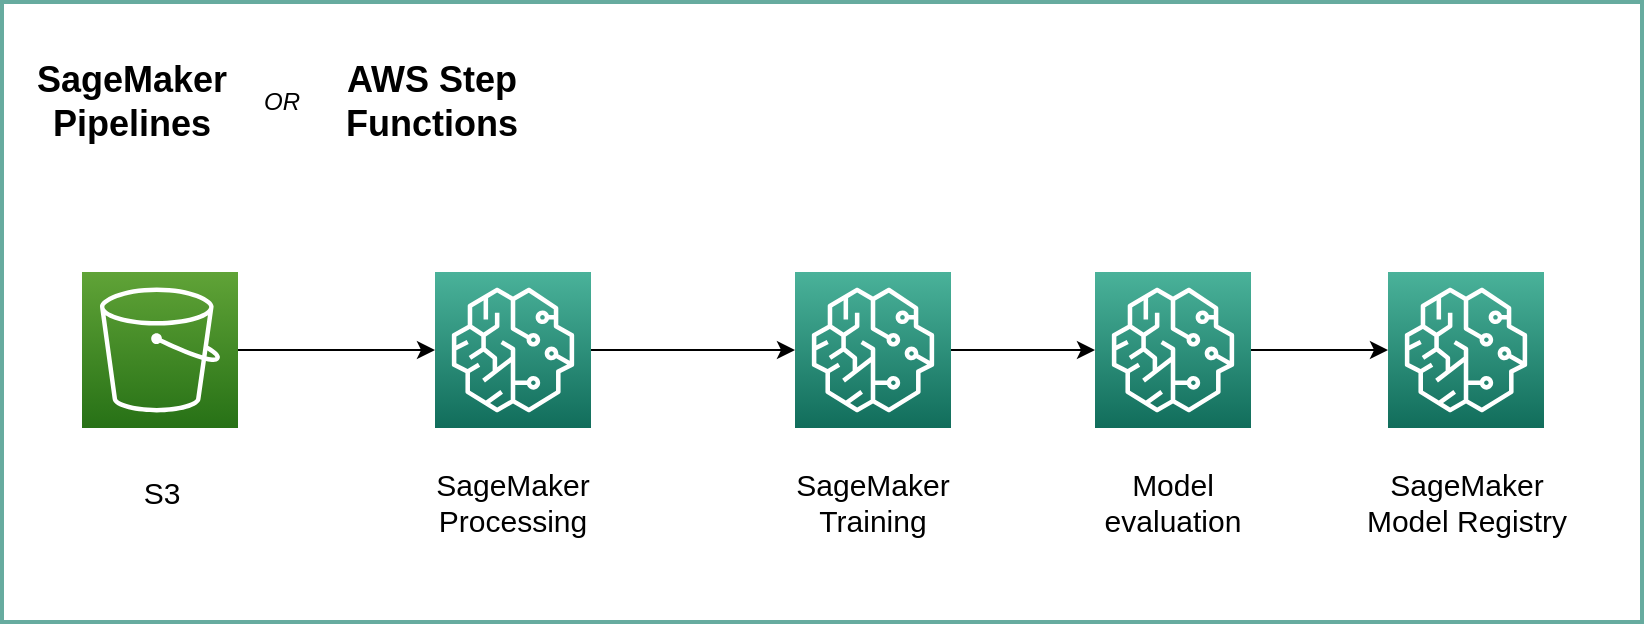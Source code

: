 <mxfile version="16.5.1" type="device"><diagram id="NxWrV8YxAC-2YEnWyyct" name="Page-1"><mxGraphModel dx="1106" dy="-103" grid="1" gridSize="10" guides="1" tooltips="1" connect="1" arrows="1" fold="1" page="1" pageScale="1" pageWidth="850" pageHeight="1100" math="0" shadow="0"><root><mxCell id="0"/><mxCell id="1" parent="0"/><mxCell id="5l_4_DpzjXtbKs1lmAAq-24" value="" style="rounded=0;whiteSpace=wrap;html=1;fillColor=none;strokeColor=#67AB9F;strokeWidth=2;" parent="1" vertex="1"><mxGeometry x="130" y="1440" width="820" height="310" as="geometry"/></mxCell><mxCell id="bV5CKh2ogEjYbWeEpln3-1" value="" style="edgeStyle=orthogonalEdgeStyle;rounded=0;orthogonalLoop=1;jettySize=auto;html=1;" parent="1" source="5l_4_DpzjXtbKs1lmAAq-2" target="5l_4_DpzjXtbKs1lmAAq-4" edge="1"><mxGeometry relative="1" as="geometry"/></mxCell><mxCell id="5l_4_DpzjXtbKs1lmAAq-2" value="" style="points=[[0,0,0],[0.25,0,0],[0.5,0,0],[0.75,0,0],[1,0,0],[0,1,0],[0.25,1,0],[0.5,1,0],[0.75,1,0],[1,1,0],[0,0.25,0],[0,0.5,0],[0,0.75,0],[1,0.25,0],[1,0.5,0],[1,0.75,0]];outlineConnect=0;fontColor=#232F3E;gradientColor=#4AB29A;gradientDirection=north;fillColor=#116D5B;strokeColor=#ffffff;dashed=0;verticalLabelPosition=bottom;verticalAlign=top;align=center;html=1;fontSize=12;fontStyle=0;aspect=fixed;shape=mxgraph.aws4.resourceIcon;resIcon=mxgraph.aws4.sagemaker;" parent="1" vertex="1"><mxGeometry x="346.5" y="1575" width="78" height="78" as="geometry"/></mxCell><mxCell id="NaAM9AcU3dUdZ4ZtWy98-5" value="" style="edgeStyle=orthogonalEdgeStyle;rounded=0;orthogonalLoop=1;jettySize=auto;html=1;" edge="1" parent="1" source="5l_4_DpzjXtbKs1lmAAq-4" target="NaAM9AcU3dUdZ4ZtWy98-4"><mxGeometry relative="1" as="geometry"/></mxCell><mxCell id="5l_4_DpzjXtbKs1lmAAq-4" value="" style="points=[[0,0,0],[0.25,0,0],[0.5,0,0],[0.75,0,0],[1,0,0],[0,1,0],[0.25,1,0],[0.5,1,0],[0.75,1,0],[1,1,0],[0,0.25,0],[0,0.5,0],[0,0.75,0],[1,0.25,0],[1,0.5,0],[1,0.75,0]];outlineConnect=0;fontColor=#232F3E;gradientColor=#4AB29A;gradientDirection=north;fillColor=#116D5B;strokeColor=#ffffff;dashed=0;verticalLabelPosition=bottom;verticalAlign=top;align=center;html=1;fontSize=15;fontStyle=0;aspect=fixed;shape=mxgraph.aws4.resourceIcon;resIcon=mxgraph.aws4.sagemaker;" parent="1" vertex="1"><mxGeometry x="526.5" y="1575" width="78" height="78" as="geometry"/></mxCell><mxCell id="5l_4_DpzjXtbKs1lmAAq-5" value="SageMaker Processing" style="text;html=1;strokeColor=none;fillColor=none;align=center;verticalAlign=middle;whiteSpace=wrap;rounded=0;fontSize=15;" parent="1" vertex="1"><mxGeometry x="330" y="1665" width="111" height="50" as="geometry"/></mxCell><mxCell id="5l_4_DpzjXtbKs1lmAAq-6" value="SageMaker Training" style="text;html=1;strokeColor=none;fillColor=none;align=center;verticalAlign=middle;whiteSpace=wrap;rounded=0;fontSize=15;" parent="1" vertex="1"><mxGeometry x="510" y="1665" width="111" height="50" as="geometry"/></mxCell><mxCell id="5l_4_DpzjXtbKs1lmAAq-7" value="SageMaker Model Registry" style="text;html=1;strokeColor=none;fillColor=none;align=center;verticalAlign=middle;whiteSpace=wrap;rounded=0;fontSize=15;" parent="1" vertex="1"><mxGeometry x="806.5" y="1665" width="111" height="50" as="geometry"/></mxCell><mxCell id="5l_4_DpzjXtbKs1lmAAq-18" value="S3" style="text;html=1;strokeColor=none;fillColor=none;align=center;verticalAlign=middle;whiteSpace=wrap;rounded=0;fontSize=15;" parent="1" vertex="1"><mxGeometry x="190" y="1675" width="40" height="20" as="geometry"/></mxCell><mxCell id="5l_4_DpzjXtbKs1lmAAq-22" value="" style="edgeStyle=orthogonalEdgeStyle;rounded=0;orthogonalLoop=1;jettySize=auto;html=1;" parent="1" source="5l_4_DpzjXtbKs1lmAAq-23" target="5l_4_DpzjXtbKs1lmAAq-2" edge="1"><mxGeometry relative="1" as="geometry"/></mxCell><mxCell id="5l_4_DpzjXtbKs1lmAAq-23" value="" style="points=[[0,0,0],[0.25,0,0],[0.5,0,0],[0.75,0,0],[1,0,0],[0,1,0],[0.25,1,0],[0.5,1,0],[0.75,1,0],[1,1,0],[0,0.25,0],[0,0.5,0],[0,0.75,0],[1,0.25,0],[1,0.5,0],[1,0.75,0]];outlineConnect=0;fontColor=#232F3E;gradientColor=#60A337;gradientDirection=north;fillColor=#277116;strokeColor=#ffffff;dashed=0;verticalLabelPosition=bottom;verticalAlign=top;align=center;html=1;fontSize=12;fontStyle=0;aspect=fixed;shape=mxgraph.aws4.resourceIcon;resIcon=mxgraph.aws4.s3;" parent="1" vertex="1"><mxGeometry x="170" y="1575" width="78" height="78" as="geometry"/></mxCell><mxCell id="5l_4_DpzjXtbKs1lmAAq-25" value="&lt;font size=&quot;1&quot;&gt;&lt;b style=&quot;font-size: 18px&quot;&gt;SageMaker Pipelines&lt;/b&gt;&lt;/font&gt;" style="text;html=1;strokeColor=none;fillColor=none;align=center;verticalAlign=middle;whiteSpace=wrap;rounded=0;" parent="1" vertex="1"><mxGeometry x="150" y="1470" width="90" height="40" as="geometry"/></mxCell><mxCell id="Bg9WSL0It0_PKP24AJwB-2" value="" style="points=[[0,0,0],[0.25,0,0],[0.5,0,0],[0.75,0,0],[1,0,0],[0,1,0],[0.25,1,0],[0.5,1,0],[0.75,1,0],[1,1,0],[0,0.25,0],[0,0.5,0],[0,0.75,0],[1,0.25,0],[1,0.5,0],[1,0.75,0]];outlineConnect=0;fontColor=#232F3E;gradientColor=#4AB29A;gradientDirection=north;fillColor=#116D5B;strokeColor=#ffffff;dashed=0;verticalLabelPosition=bottom;verticalAlign=top;align=center;html=1;fontSize=15;fontStyle=0;aspect=fixed;shape=mxgraph.aws4.resourceIcon;resIcon=mxgraph.aws4.sagemaker;" parent="1" vertex="1"><mxGeometry x="823" y="1575" width="78" height="78" as="geometry"/></mxCell><mxCell id="NaAM9AcU3dUdZ4ZtWy98-3" value="Model evaluation" style="text;html=1;strokeColor=none;fillColor=none;align=center;verticalAlign=middle;whiteSpace=wrap;rounded=0;fontSize=15;" vertex="1" parent="1"><mxGeometry x="660" y="1665" width="111" height="50" as="geometry"/></mxCell><mxCell id="NaAM9AcU3dUdZ4ZtWy98-6" value="" style="edgeStyle=orthogonalEdgeStyle;rounded=0;orthogonalLoop=1;jettySize=auto;html=1;" edge="1" parent="1" source="NaAM9AcU3dUdZ4ZtWy98-4" target="Bg9WSL0It0_PKP24AJwB-2"><mxGeometry relative="1" as="geometry"/></mxCell><mxCell id="NaAM9AcU3dUdZ4ZtWy98-4" value="" style="points=[[0,0,0],[0.25,0,0],[0.5,0,0],[0.75,0,0],[1,0,0],[0,1,0],[0.25,1,0],[0.5,1,0],[0.75,1,0],[1,1,0],[0,0.25,0],[0,0.5,0],[0,0.75,0],[1,0.25,0],[1,0.5,0],[1,0.75,0]];outlineConnect=0;fontColor=#232F3E;gradientColor=#4AB29A;gradientDirection=north;fillColor=#116D5B;strokeColor=#ffffff;dashed=0;verticalLabelPosition=bottom;verticalAlign=top;align=center;html=1;fontSize=15;fontStyle=0;aspect=fixed;shape=mxgraph.aws4.resourceIcon;resIcon=mxgraph.aws4.sagemaker;" vertex="1" parent="1"><mxGeometry x="676.5" y="1575" width="78" height="78" as="geometry"/></mxCell><mxCell id="NaAM9AcU3dUdZ4ZtWy98-7" value="&lt;font size=&quot;1&quot;&gt;&lt;b style=&quot;font-size: 18px&quot;&gt;AWS Step Functions&lt;/b&gt;&lt;/font&gt;" style="text;html=1;strokeColor=none;fillColor=none;align=center;verticalAlign=middle;whiteSpace=wrap;rounded=0;" vertex="1" parent="1"><mxGeometry x="300" y="1470" width="90" height="40" as="geometry"/></mxCell><mxCell id="NaAM9AcU3dUdZ4ZtWy98-8" value="&lt;i&gt;OR&lt;/i&gt;" style="text;html=1;strokeColor=none;fillColor=none;align=center;verticalAlign=middle;whiteSpace=wrap;rounded=0;" vertex="1" parent="1"><mxGeometry x="250" y="1475" width="40" height="30" as="geometry"/></mxCell></root></mxGraphModel></diagram></mxfile>